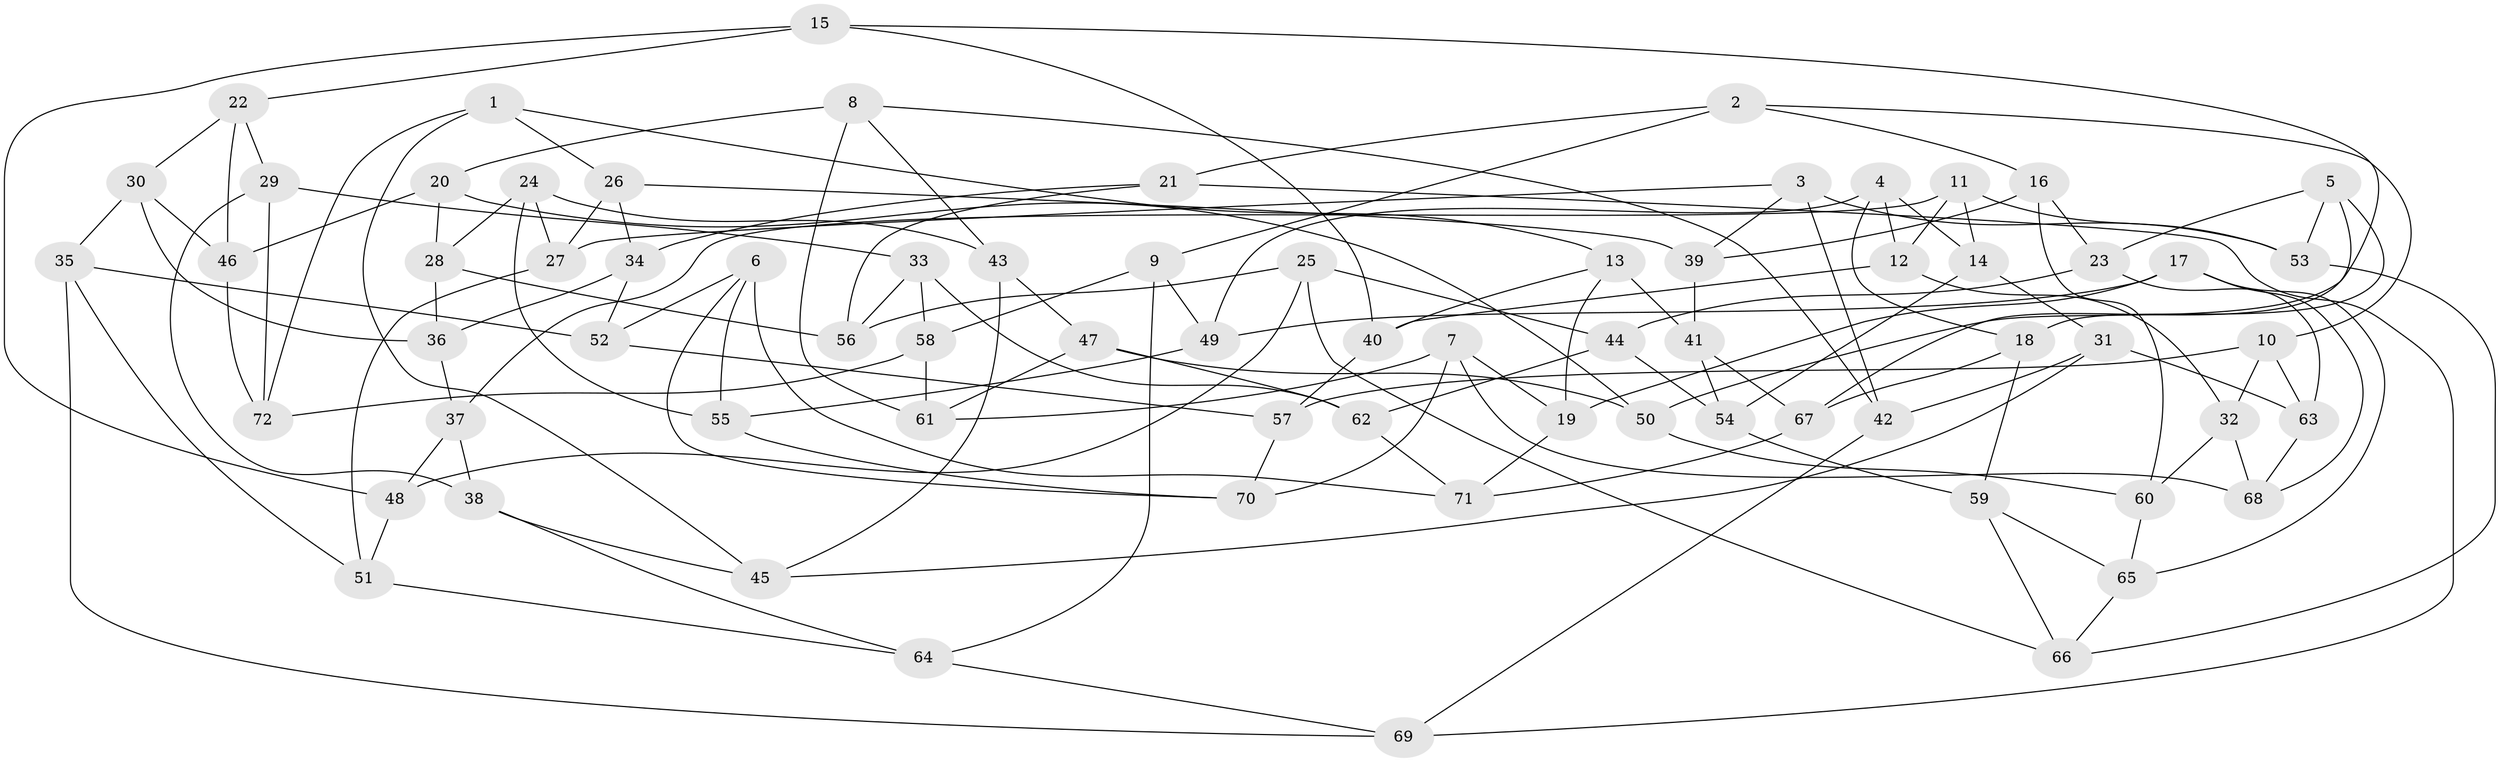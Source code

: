 // Generated by graph-tools (version 1.1) at 2025/59/03/09/25 04:59:09]
// undirected, 72 vertices, 144 edges
graph export_dot {
graph [start="1"]
  node [color=gray90,style=filled];
  1;
  2;
  3;
  4;
  5;
  6;
  7;
  8;
  9;
  10;
  11;
  12;
  13;
  14;
  15;
  16;
  17;
  18;
  19;
  20;
  21;
  22;
  23;
  24;
  25;
  26;
  27;
  28;
  29;
  30;
  31;
  32;
  33;
  34;
  35;
  36;
  37;
  38;
  39;
  40;
  41;
  42;
  43;
  44;
  45;
  46;
  47;
  48;
  49;
  50;
  51;
  52;
  53;
  54;
  55;
  56;
  57;
  58;
  59;
  60;
  61;
  62;
  63;
  64;
  65;
  66;
  67;
  68;
  69;
  70;
  71;
  72;
  1 -- 26;
  1 -- 45;
  1 -- 13;
  1 -- 72;
  2 -- 21;
  2 -- 9;
  2 -- 16;
  2 -- 10;
  3 -- 42;
  3 -- 39;
  3 -- 27;
  3 -- 53;
  4 -- 18;
  4 -- 14;
  4 -- 49;
  4 -- 12;
  5 -- 23;
  5 -- 67;
  5 -- 53;
  5 -- 18;
  6 -- 52;
  6 -- 55;
  6 -- 70;
  6 -- 71;
  7 -- 70;
  7 -- 68;
  7 -- 19;
  7 -- 61;
  8 -- 43;
  8 -- 20;
  8 -- 42;
  8 -- 61;
  9 -- 64;
  9 -- 49;
  9 -- 58;
  10 -- 57;
  10 -- 32;
  10 -- 63;
  11 -- 14;
  11 -- 53;
  11 -- 12;
  11 -- 37;
  12 -- 32;
  12 -- 40;
  13 -- 41;
  13 -- 19;
  13 -- 40;
  14 -- 31;
  14 -- 54;
  15 -- 50;
  15 -- 40;
  15 -- 48;
  15 -- 22;
  16 -- 60;
  16 -- 23;
  16 -- 39;
  17 -- 49;
  17 -- 65;
  17 -- 19;
  17 -- 68;
  18 -- 67;
  18 -- 59;
  19 -- 71;
  20 -- 28;
  20 -- 46;
  20 -- 50;
  21 -- 69;
  21 -- 56;
  21 -- 34;
  22 -- 30;
  22 -- 46;
  22 -- 29;
  23 -- 63;
  23 -- 44;
  24 -- 43;
  24 -- 55;
  24 -- 28;
  24 -- 27;
  25 -- 66;
  25 -- 56;
  25 -- 44;
  25 -- 48;
  26 -- 34;
  26 -- 27;
  26 -- 39;
  27 -- 51;
  28 -- 36;
  28 -- 56;
  29 -- 38;
  29 -- 72;
  29 -- 33;
  30 -- 36;
  30 -- 46;
  30 -- 35;
  31 -- 45;
  31 -- 63;
  31 -- 42;
  32 -- 68;
  32 -- 60;
  33 -- 62;
  33 -- 56;
  33 -- 58;
  34 -- 52;
  34 -- 36;
  35 -- 52;
  35 -- 69;
  35 -- 51;
  36 -- 37;
  37 -- 38;
  37 -- 48;
  38 -- 45;
  38 -- 64;
  39 -- 41;
  40 -- 57;
  41 -- 67;
  41 -- 54;
  42 -- 69;
  43 -- 47;
  43 -- 45;
  44 -- 62;
  44 -- 54;
  46 -- 72;
  47 -- 62;
  47 -- 61;
  47 -- 50;
  48 -- 51;
  49 -- 55;
  50 -- 60;
  51 -- 64;
  52 -- 57;
  53 -- 66;
  54 -- 59;
  55 -- 70;
  57 -- 70;
  58 -- 72;
  58 -- 61;
  59 -- 65;
  59 -- 66;
  60 -- 65;
  62 -- 71;
  63 -- 68;
  64 -- 69;
  65 -- 66;
  67 -- 71;
}
